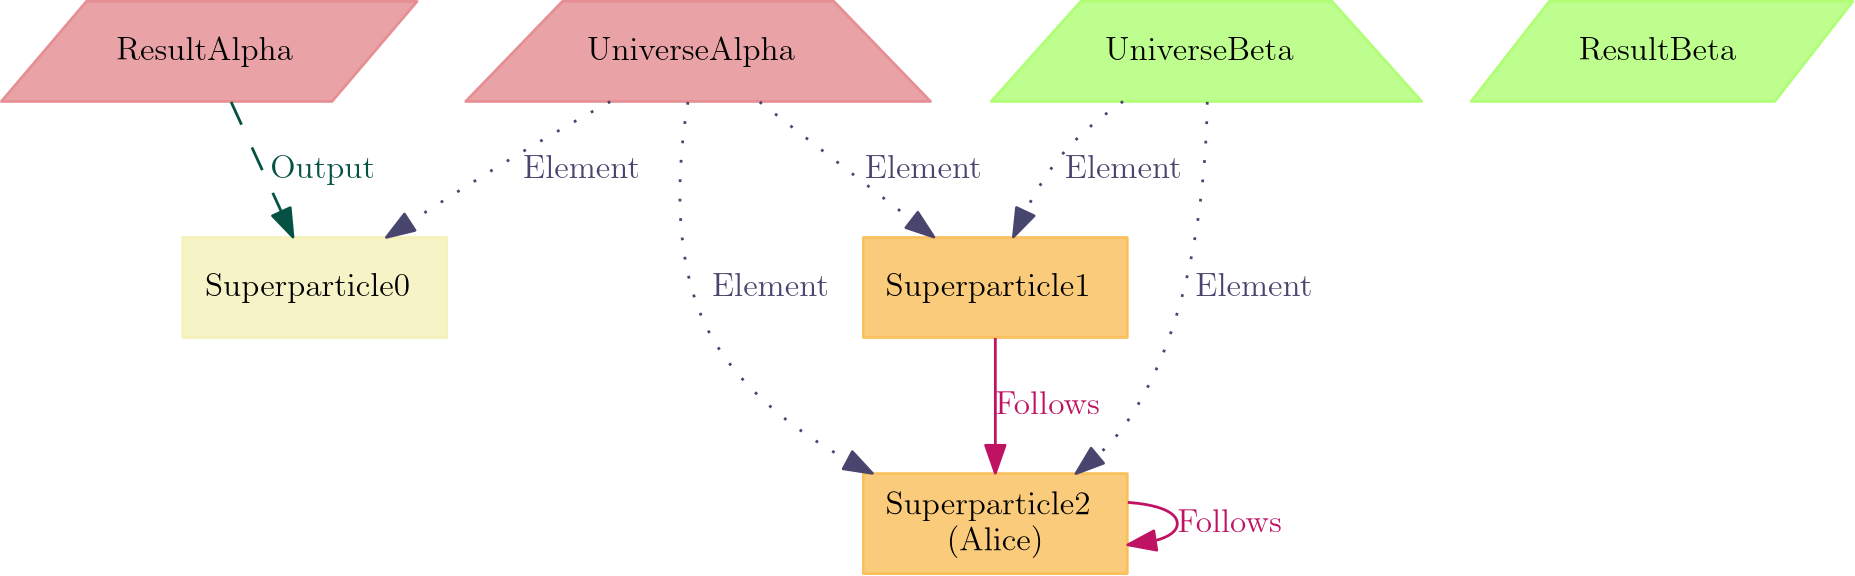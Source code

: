 <?xml version="1.0"?>
<!DOCTYPE ipe SYSTEM "ipe.dtd">
<ipe version="70000" creator="pdftoipe 2014/03/03">
<ipestyle>
<layout paper="675 214" frame="675 214" origin="0 0"/>
<symbol name="bullet"><path matrix="0.04 0 0 0.04 0 0" fill="black">
18 0 0 18 0 0 e</path></symbol>
</ipestyle>
<!-- Page: 1 1 -->
<page>
<path fill="0.914062 0.638672 0.654297" fillrule="wind">
303.77 210 m
206.06 210 l
171.26 174 l
338.56 174 l
</path>
<path stroke="0.898438 0.560547 0.580063" pen="1">
303.77 210 m
206.06 210 l
171.26 174 l
338.56 174 l
303.77 210 l
h
</path>
<text stroke="0 0 0" pos="0 0" transformations="affine" valign="baseline" size="12" matrix="1 0 0 1 214.91 188.9">UniverseAlpha</text>
<path fill="0.964844 0.953125 0.78125" fillrule="wind">
69.4102 89 m
164.41 89 l
164.41 125 l
69.4102 125 l
69.4102 89 l
h
</path>
<path stroke="0.957016 0.945312 0.732422" pen="1">
69.4102 89 m
164.41 89 l
164.41 125 l
69.4102 125 l
69.4102 89 l
h
</path>
<text stroke="0 0 0" pos="0 0" transformations="affine" valign="baseline" size="12" matrix="1 0 0 1 77.4102 103.9">Superparticle0</text>
<path stroke="0.282471 0.274399 0.435303" pen="1" dash="[1 6] 0">
223.29 173.93 m
213.19 168.35 202.01 162.03 191.91 156 c
178.43 147.95 163.84 138.73 151.15 130.54 c
</path>
<path fill="0.282471 0.274399 0.435303" fillrule="wind">
152.99 127.57 m
142.7 125.06 l
149.18 133.44 l
</path>
<path stroke="0.282471 0.274399 0.435303" pen="1">
152.99 127.57 m
142.7 125.06 l
149.18 133.44 l
152.99 127.57 l
h
</path>
<text stroke="0.282471 0.274399 0.435303" pos="0 0" transformations="affine" valign="baseline" size="12" matrix="1 0 0 1 191.91 146.4">Element</text>
<path fill="0.980469 0.796875 0.482422" fillrule="wind">
314.41 89 m
409.41 89 l
409.41 125 l
314.41 125 l
314.41 89 l
h
</path>
<path stroke="0.980469 0.753891 0.368637" pen="1">
314.41 89 m
409.41 89 l
409.41 125 l
314.41 125 l
314.41 89 l
h
</path>
<text stroke="0 0 0" pos="0 0" transformations="affine" valign="baseline" size="12" matrix="1 0 0 1 322.41 103.9">Superparticle1</text>
<path stroke="0.282471 0.274399 0.435303" pen="1" dash="[1 6] 0">
277.08 173.8 m
292.87 161.56 314.26 144.96 331.62 131.5 c
</path>
<path fill="0.282471 0.274399 0.435303" fillrule="wind">
334.01 134.07 m
339.77 125.18 l
329.72 128.54 l
</path>
<path stroke="0.282471 0.274399 0.435303" pen="1">
334.01 134.07 m
339.77 125.18 l
329.72 128.54 l
334.01 134.07 l
h
</path>
<text stroke="0.282471 0.274399 0.435303" pos="0 0" transformations="affine" valign="baseline" size="12" matrix="1 0 0 1 314.91 146.4">Element</text>
<path fill="0.980469 0.796875 0.482422" fillrule="wind">
314.41 4 m
409.41 4 l
409.41 40 l
314.41 40 l
314.41 4 l
h
</path>
<path stroke="0.980469 0.753891 0.368637" pen="1">
314.41 4 m
409.41 4 l
409.41 40 l
314.41 40 l
314.41 4 l
h
</path>
<text stroke="0 0 0" pos="0 0" transformations="affine" valign="baseline" size="12" matrix="1 0 0 1 322.41 25.4">Superparticle2</text>
<text stroke="0 0 0" pos="0 0" transformations="affine" valign="baseline" size="12" matrix="1 0 0 1 344.41 12.4">(Alice)</text>
<path stroke="0.282471 0.274399 0.435303" pen="1" dash="[1 6] 0">
251.26 173.8 m
247.66 152.38 244.69 115.42 259.91 89 c
270.91 69.9199 289.9 55.4199 308.54 44.95 c
</path>
<path fill="0.282471 0.274399 0.435303" fillrule="wind">
310.43 47.9 m
317.63 40.1199 l
307.15 41.7199 l
</path>
<path stroke="0.282471 0.274399 0.435303" pen="1">
310.43 47.9 m
317.63 40.1199 l
307.15 41.7199 l
310.43 47.9 l
h
</path>
<text stroke="0.282471 0.274399 0.435303" pos="0 0" transformations="affine" valign="baseline" size="12" matrix="1 0 0 1 259.91 103.9">Element</text>
<path stroke="0.748047 0.0744629 0.388184" pen="1">
361.91 88.8 m
361.91 77.6699 361.91 62.9398 361.91 50.2398 c
</path>
<path fill="0.748047 0.0744629 0.388184" fillrule="wind">
365.41 50.1801 m
361.91 40.1801 l
358.41 50.1801 l
</path>
<path stroke="0.748047 0.0744629 0.388184" pen="1">
365.41 50.1801 m
361.91 40.1801 l
358.41 50.1801 l
365.41 50.1801 l
h
</path>
<text stroke="0.748047 0.0744629 0.388184" pos="0 0" transformations="affine" valign="baseline" size="12" matrix="1 0 0 1 361.91 61.4">Follows</text>
<path stroke="0.748047 0.0744629 0.388184" pen="1">
409.6 29.6398 m
419.93 28.9 427.41 26.35 427.41 22 c
427.41 19.2801 424.49 17.2699 419.78 15.9602 c
</path>
<path fill="0.748047 0.0744629 0.388184" fillrule="wind">
420.03 12.45 m
409.6 14.3602 l
418.94 19.3699 l
</path>
<path stroke="0.748047 0.0744629 0.388184" pen="1">
420.03 12.45 m
409.6 14.3602 l
418.94 19.3699 l
420.03 12.45 l
h
</path>
<text stroke="0.748047 0.0744629 0.388184" pos="0 0" transformations="affine" valign="baseline" size="12" matrix="1 0 0 1 427.41 18.9">Follows</text>
<path fill="0.744141 0.996094 0.556641" fillrule="wind">
483.15 210 m
392.67 210 l
360.45 174 l
515.37 174 l
</path>
<path stroke="0.689438 0.996094 0.462631" pen="1">
483.15 210 m
392.67 210 l
360.45 174 l
515.37 174 l
483.15 210 l
h
</path>
<text stroke="0 0 0" pos="0 0" transformations="affine" valign="baseline" size="12" matrix="1 0 0 1 401.41 188.9">UniverseBeta</text>
<path stroke="0.282471 0.274399 0.435303" pen="1" dash="[1 6] 0">
407.88 173.98 m
400.44 168.84 392.89 162.75 386.91 156 c
381.31 149.67 376.55 141.86 372.74 134.39 c
</path>
<path fill="0.282471 0.274399 0.435303" fillrule="wind">
375.86 132.8 m
368.43 125.25 l
369.53 135.78 l
</path>
<path stroke="0.282471 0.274399 0.435303" pen="1">
375.86 132.8 m
368.43 125.25 l
369.53 135.78 l
375.86 132.8 l
h
</path>
<text stroke="0.282471 0.274399 0.435303" pos="0 0" transformations="affine" valign="baseline" size="12" matrix="1 0 0 1 386.91 146.4">Element</text>
<path stroke="0.282471 0.274399 0.435303" pen="1" dash="[1 6] 0">
438.2 173.83 m
437.84 146.8 433.7 93.7301 408.91 58 c
406.09 53.9301 402.64 50.1398 398.9 46.6801 c
</path>
<path fill="0.282471 0.274399 0.435303" fillrule="wind">
400.86 43.75 m
390.94 40.0301 l
396.38 49.1301 l
</path>
<path stroke="0.282471 0.274399 0.435303" pen="1">
400.86 43.75 m
390.94 40.0301 l
396.38 49.1301 l
400.86 43.75 l
h
</path>
<text stroke="0.282471 0.274399 0.435303" pos="0 0" transformations="affine" valign="baseline" size="12" matrix="1 0 0 1 433.91 103.9">Element</text>
<path fill="0.914062 0.638672 0.654297" fillrule="wind">
153.74 210 m
34.7102 210 l
4.08984 174 l
123.12 174 l
</path>
<path stroke="0.898438 0.560547 0.580063" pen="1">
153.74 210 m
34.7102 210 l
4.08984 174 l
123.12 174 l
153.74 210 l
h
</path>
<text stroke="0 0 0" pos="0 0" transformations="affine" valign="baseline" size="12" matrix="1 0 0 1 45.4102 188.9">ResultAlpha</text>
<path stroke="0.0235291 0.317627 0.26268" pen="1" dash="[9 9] 0">
86.7898 173.8 m
91.9801 162.45 98.9 147.35 104.79 134.48 c
</path>
<path fill="0.0235291 0.317627 0.26268" fillrule="wind">
108.07 135.72 m
109.05 125.18 l
101.7 132.81 l
</path>
<path stroke="0.0235291 0.317627 0.26268" pen="1">
108.07 135.72 m
109.05 125.18 l
101.7 132.81 l
108.07 135.72 l
h
</path>
<text stroke="0.0235291 0.317627 0.26268" pos="0 0" transformations="affine" valign="baseline" size="12" matrix="1 0 0 1 100.91 146.4">Output</text>
<path fill="0.744141 0.996094 0.556641" fillrule="wind">
670.6 210 m
561.33 210 l
533.22 174 l
642.49 174 l
</path>
<path stroke="0.689438 0.996094 0.462631" pen="1">
670.6 210 m
561.33 210 l
533.22 174 l
642.49 174 l
670.6 210 l
h
</path>
<text stroke="0 0 0" pos="0 0" transformations="affine" valign="baseline" size="12" matrix="1 0 0 1 571.91 188.9">ResultBeta</text>
</page>
</ipe>
